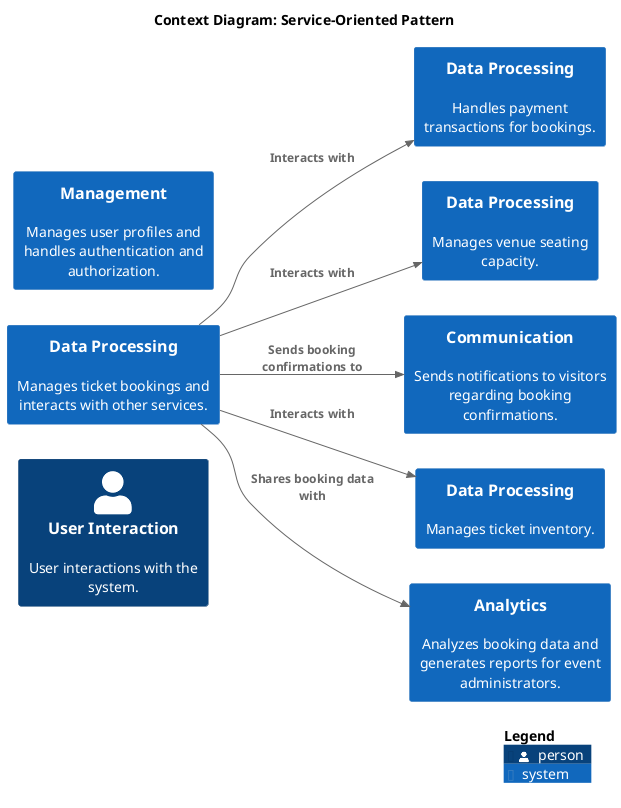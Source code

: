 @startuml
set separator none
title Context Diagram: Service-Oriented Pattern

left to right direction

!include <C4/C4>
!include <C4/C4_Context>

Person(User, "User Interaction", $descr="User interactions with the system.")

System(BookingService, "Data Processing", $descr="Manages ticket bookings and interacts with other services.")
System(PaymentProcessingService, "Data Processing", $descr="Handles payment transactions for bookings.")
System(VenueCapacityManagementService, "Data Processing", $descr="Manages venue seating capacity.")
System(NotificationService, "Communication", $descr="Sends notifications to visitors regarding booking confirmations.")
System(TicketingInventoryManagementService, "Data Processing", $descr="Manages ticket inventory.")
System(UserProfileAndAuthenticationService, "Management", $descr="Manages user profiles and handles authentication and authorization.")
System(AnalyticsAndReportingService, "Analytics", $descr="Analyzes booking data and generates reports for event administrators.")

Rel(BookingService, PaymentProcessingService, "Interacts with")
Rel(BookingService, VenueCapacityManagementService, "Interacts with")
Rel(BookingService, TicketingInventoryManagementService, "Interacts with")
Rel(BookingService, NotificationService, "Sends booking confirmations to")
Rel(BookingService, AnalyticsAndReportingService, "Shares booking data with")

SHOW_LEGEND(true)
@enduml
